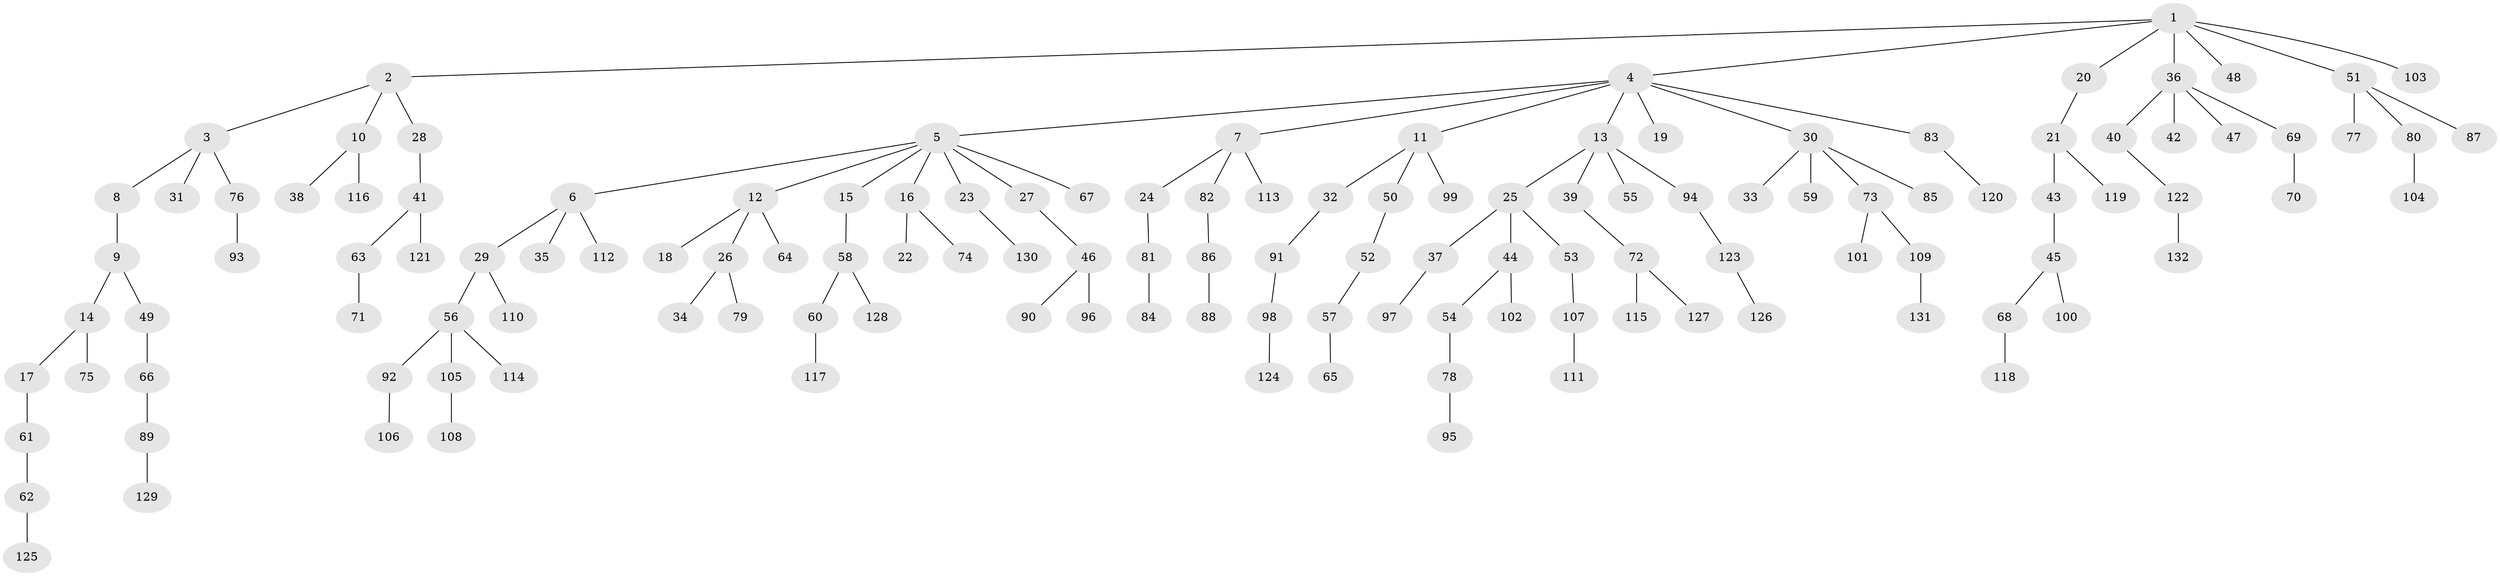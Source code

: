 // Generated by graph-tools (version 1.1) at 2025/50/03/09/25 03:50:19]
// undirected, 132 vertices, 131 edges
graph export_dot {
graph [start="1"]
  node [color=gray90,style=filled];
  1;
  2;
  3;
  4;
  5;
  6;
  7;
  8;
  9;
  10;
  11;
  12;
  13;
  14;
  15;
  16;
  17;
  18;
  19;
  20;
  21;
  22;
  23;
  24;
  25;
  26;
  27;
  28;
  29;
  30;
  31;
  32;
  33;
  34;
  35;
  36;
  37;
  38;
  39;
  40;
  41;
  42;
  43;
  44;
  45;
  46;
  47;
  48;
  49;
  50;
  51;
  52;
  53;
  54;
  55;
  56;
  57;
  58;
  59;
  60;
  61;
  62;
  63;
  64;
  65;
  66;
  67;
  68;
  69;
  70;
  71;
  72;
  73;
  74;
  75;
  76;
  77;
  78;
  79;
  80;
  81;
  82;
  83;
  84;
  85;
  86;
  87;
  88;
  89;
  90;
  91;
  92;
  93;
  94;
  95;
  96;
  97;
  98;
  99;
  100;
  101;
  102;
  103;
  104;
  105;
  106;
  107;
  108;
  109;
  110;
  111;
  112;
  113;
  114;
  115;
  116;
  117;
  118;
  119;
  120;
  121;
  122;
  123;
  124;
  125;
  126;
  127;
  128;
  129;
  130;
  131;
  132;
  1 -- 2;
  1 -- 4;
  1 -- 20;
  1 -- 36;
  1 -- 48;
  1 -- 51;
  1 -- 103;
  2 -- 3;
  2 -- 10;
  2 -- 28;
  3 -- 8;
  3 -- 31;
  3 -- 76;
  4 -- 5;
  4 -- 7;
  4 -- 11;
  4 -- 13;
  4 -- 19;
  4 -- 30;
  4 -- 83;
  5 -- 6;
  5 -- 12;
  5 -- 15;
  5 -- 16;
  5 -- 23;
  5 -- 27;
  5 -- 67;
  6 -- 29;
  6 -- 35;
  6 -- 112;
  7 -- 24;
  7 -- 82;
  7 -- 113;
  8 -- 9;
  9 -- 14;
  9 -- 49;
  10 -- 38;
  10 -- 116;
  11 -- 32;
  11 -- 50;
  11 -- 99;
  12 -- 18;
  12 -- 26;
  12 -- 64;
  13 -- 25;
  13 -- 39;
  13 -- 55;
  13 -- 94;
  14 -- 17;
  14 -- 75;
  15 -- 58;
  16 -- 22;
  16 -- 74;
  17 -- 61;
  20 -- 21;
  21 -- 43;
  21 -- 119;
  23 -- 130;
  24 -- 81;
  25 -- 37;
  25 -- 44;
  25 -- 53;
  26 -- 34;
  26 -- 79;
  27 -- 46;
  28 -- 41;
  29 -- 56;
  29 -- 110;
  30 -- 33;
  30 -- 59;
  30 -- 73;
  30 -- 85;
  32 -- 91;
  36 -- 40;
  36 -- 42;
  36 -- 47;
  36 -- 69;
  37 -- 97;
  39 -- 72;
  40 -- 122;
  41 -- 63;
  41 -- 121;
  43 -- 45;
  44 -- 54;
  44 -- 102;
  45 -- 68;
  45 -- 100;
  46 -- 90;
  46 -- 96;
  49 -- 66;
  50 -- 52;
  51 -- 77;
  51 -- 80;
  51 -- 87;
  52 -- 57;
  53 -- 107;
  54 -- 78;
  56 -- 92;
  56 -- 105;
  56 -- 114;
  57 -- 65;
  58 -- 60;
  58 -- 128;
  60 -- 117;
  61 -- 62;
  62 -- 125;
  63 -- 71;
  66 -- 89;
  68 -- 118;
  69 -- 70;
  72 -- 115;
  72 -- 127;
  73 -- 101;
  73 -- 109;
  76 -- 93;
  78 -- 95;
  80 -- 104;
  81 -- 84;
  82 -- 86;
  83 -- 120;
  86 -- 88;
  89 -- 129;
  91 -- 98;
  92 -- 106;
  94 -- 123;
  98 -- 124;
  105 -- 108;
  107 -- 111;
  109 -- 131;
  122 -- 132;
  123 -- 126;
}
